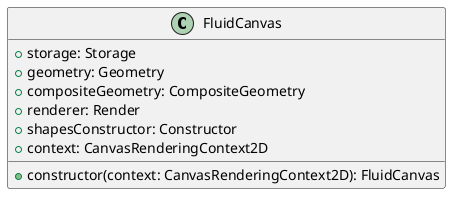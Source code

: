 @startuml

class FluidCanvas {
    + storage: Storage
    + geometry: Geometry
    + compositeGeometry: CompositeGeometry
    + renderer: Render
    + shapesConstructor: Constructor
    + context: CanvasRenderingContext2D

    + constructor(context: CanvasRenderingContext2D): FluidCanvas

}

@enduml
